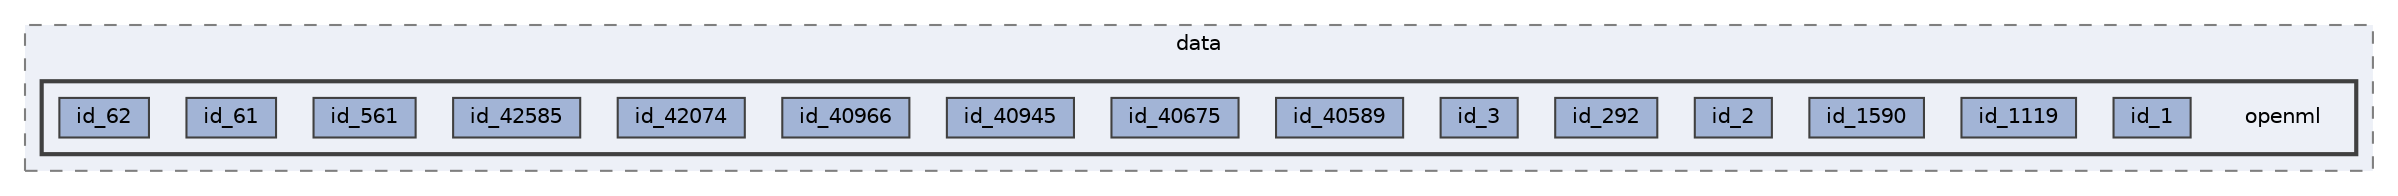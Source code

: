 digraph "/home/jam/Research/IRES-2025/dev/src/llm-scripts/testing/hypothesis-testing/hyp-env/lib/python3.12/site-packages/sklearn/datasets/tests/data/openml"
{
 // LATEX_PDF_SIZE
  bgcolor="transparent";
  edge [fontname=Helvetica,fontsize=10,labelfontname=Helvetica,labelfontsize=10];
  node [fontname=Helvetica,fontsize=10,shape=box,height=0.2,width=0.4];
  compound=true
  subgraph clusterdir_412bf96a492e6febd3160857a606c1fc {
    graph [ bgcolor="#edf0f7", pencolor="grey50", label="data", fontname=Helvetica,fontsize=10 style="filled,dashed", URL="dir_412bf96a492e6febd3160857a606c1fc.html",tooltip=""]
  subgraph clusterdir_fd5435ca4a10584953523d8a0f6fa2a9 {
    graph [ bgcolor="#edf0f7", pencolor="grey25", label="", fontname=Helvetica,fontsize=10 style="filled,bold", URL="dir_fd5435ca4a10584953523d8a0f6fa2a9.html",tooltip=""]
    dir_fd5435ca4a10584953523d8a0f6fa2a9 [shape=plaintext, label="openml"];
  dir_c5428b182da0cdba5b19bb44927d38df [label="id_1", fillcolor="#a2b4d6", color="grey25", style="filled", URL="dir_c5428b182da0cdba5b19bb44927d38df.html",tooltip=""];
  dir_39680f00579be4bc2df5cc50b8f03a6a [label="id_1119", fillcolor="#a2b4d6", color="grey25", style="filled", URL="dir_39680f00579be4bc2df5cc50b8f03a6a.html",tooltip=""];
  dir_2538a0f14b44646258bd4a052b8b9f90 [label="id_1590", fillcolor="#a2b4d6", color="grey25", style="filled", URL="dir_2538a0f14b44646258bd4a052b8b9f90.html",tooltip=""];
  dir_bfd1888fe57dfde47bb0407feaa3d3c3 [label="id_2", fillcolor="#a2b4d6", color="grey25", style="filled", URL="dir_bfd1888fe57dfde47bb0407feaa3d3c3.html",tooltip=""];
  dir_ee8f5d2f41fde2513e81bcb26941f0f1 [label="id_292", fillcolor="#a2b4d6", color="grey25", style="filled", URL="dir_ee8f5d2f41fde2513e81bcb26941f0f1.html",tooltip=""];
  dir_9b916adcb0c4a879a54a2076d85960a0 [label="id_3", fillcolor="#a2b4d6", color="grey25", style="filled", URL="dir_9b916adcb0c4a879a54a2076d85960a0.html",tooltip=""];
  dir_7051ea59a9276fa797c55cb9db74523b [label="id_40589", fillcolor="#a2b4d6", color="grey25", style="filled", URL="dir_7051ea59a9276fa797c55cb9db74523b.html",tooltip=""];
  dir_8d3cd39b38c91674a104b3bff596d040 [label="id_40675", fillcolor="#a2b4d6", color="grey25", style="filled", URL="dir_8d3cd39b38c91674a104b3bff596d040.html",tooltip=""];
  dir_710f2fffa884644bc041f47ed78b48b6 [label="id_40945", fillcolor="#a2b4d6", color="grey25", style="filled", URL="dir_710f2fffa884644bc041f47ed78b48b6.html",tooltip=""];
  dir_37e7d9e2ab64afe9009e22021c757221 [label="id_40966", fillcolor="#a2b4d6", color="grey25", style="filled", URL="dir_37e7d9e2ab64afe9009e22021c757221.html",tooltip=""];
  dir_1c3892e6fc83b77ef2b61725a704627c [label="id_42074", fillcolor="#a2b4d6", color="grey25", style="filled", URL="dir_1c3892e6fc83b77ef2b61725a704627c.html",tooltip=""];
  dir_f19f7234a036eabaa1e0c857444a3fa0 [label="id_42585", fillcolor="#a2b4d6", color="grey25", style="filled", URL="dir_f19f7234a036eabaa1e0c857444a3fa0.html",tooltip=""];
  dir_0bb248bf9033140ab25efbb9d889f9b9 [label="id_561", fillcolor="#a2b4d6", color="grey25", style="filled", URL="dir_0bb248bf9033140ab25efbb9d889f9b9.html",tooltip=""];
  dir_92e0c11b9b2abe78ed96e829a3d96a78 [label="id_61", fillcolor="#a2b4d6", color="grey25", style="filled", URL="dir_92e0c11b9b2abe78ed96e829a3d96a78.html",tooltip=""];
  dir_d46b45cbd3aaaf8942470112c8c10ef1 [label="id_62", fillcolor="#a2b4d6", color="grey25", style="filled", URL="dir_d46b45cbd3aaaf8942470112c8c10ef1.html",tooltip=""];
  }
  }
}
